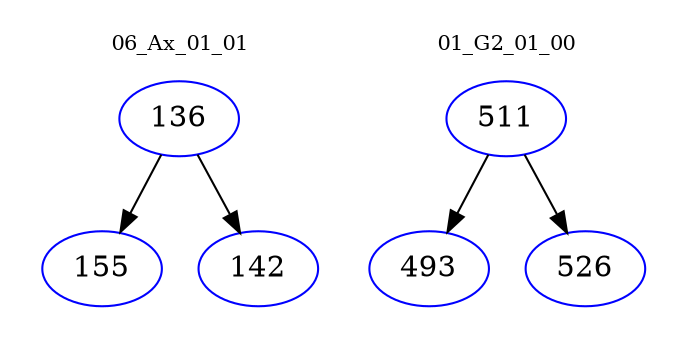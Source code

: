 digraph{
subgraph cluster_0 {
color = white
label = "06_Ax_01_01";
fontsize=10;
T0_136 [label="136", color="blue"]
T0_136 -> T0_155 [color="black"]
T0_155 [label="155", color="blue"]
T0_136 -> T0_142 [color="black"]
T0_142 [label="142", color="blue"]
}
subgraph cluster_1 {
color = white
label = "01_G2_01_00";
fontsize=10;
T1_511 [label="511", color="blue"]
T1_511 -> T1_493 [color="black"]
T1_493 [label="493", color="blue"]
T1_511 -> T1_526 [color="black"]
T1_526 [label="526", color="blue"]
}
}
